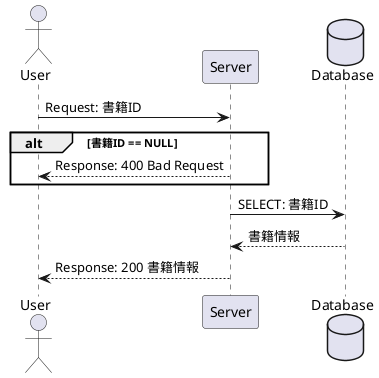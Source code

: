 @startuml Sample Sequence
actor       User     as user
participant Server   as server
database    Database as db

user -> server: Request: 書籍ID
alt 書籍ID == NULL
  user <-- server: Response: 400 Bad Request
end
server -> db: SELECT: 書籍ID
server <-- db: 書籍情報
user <-- server: Response: 200 書籍情報
@enduml
